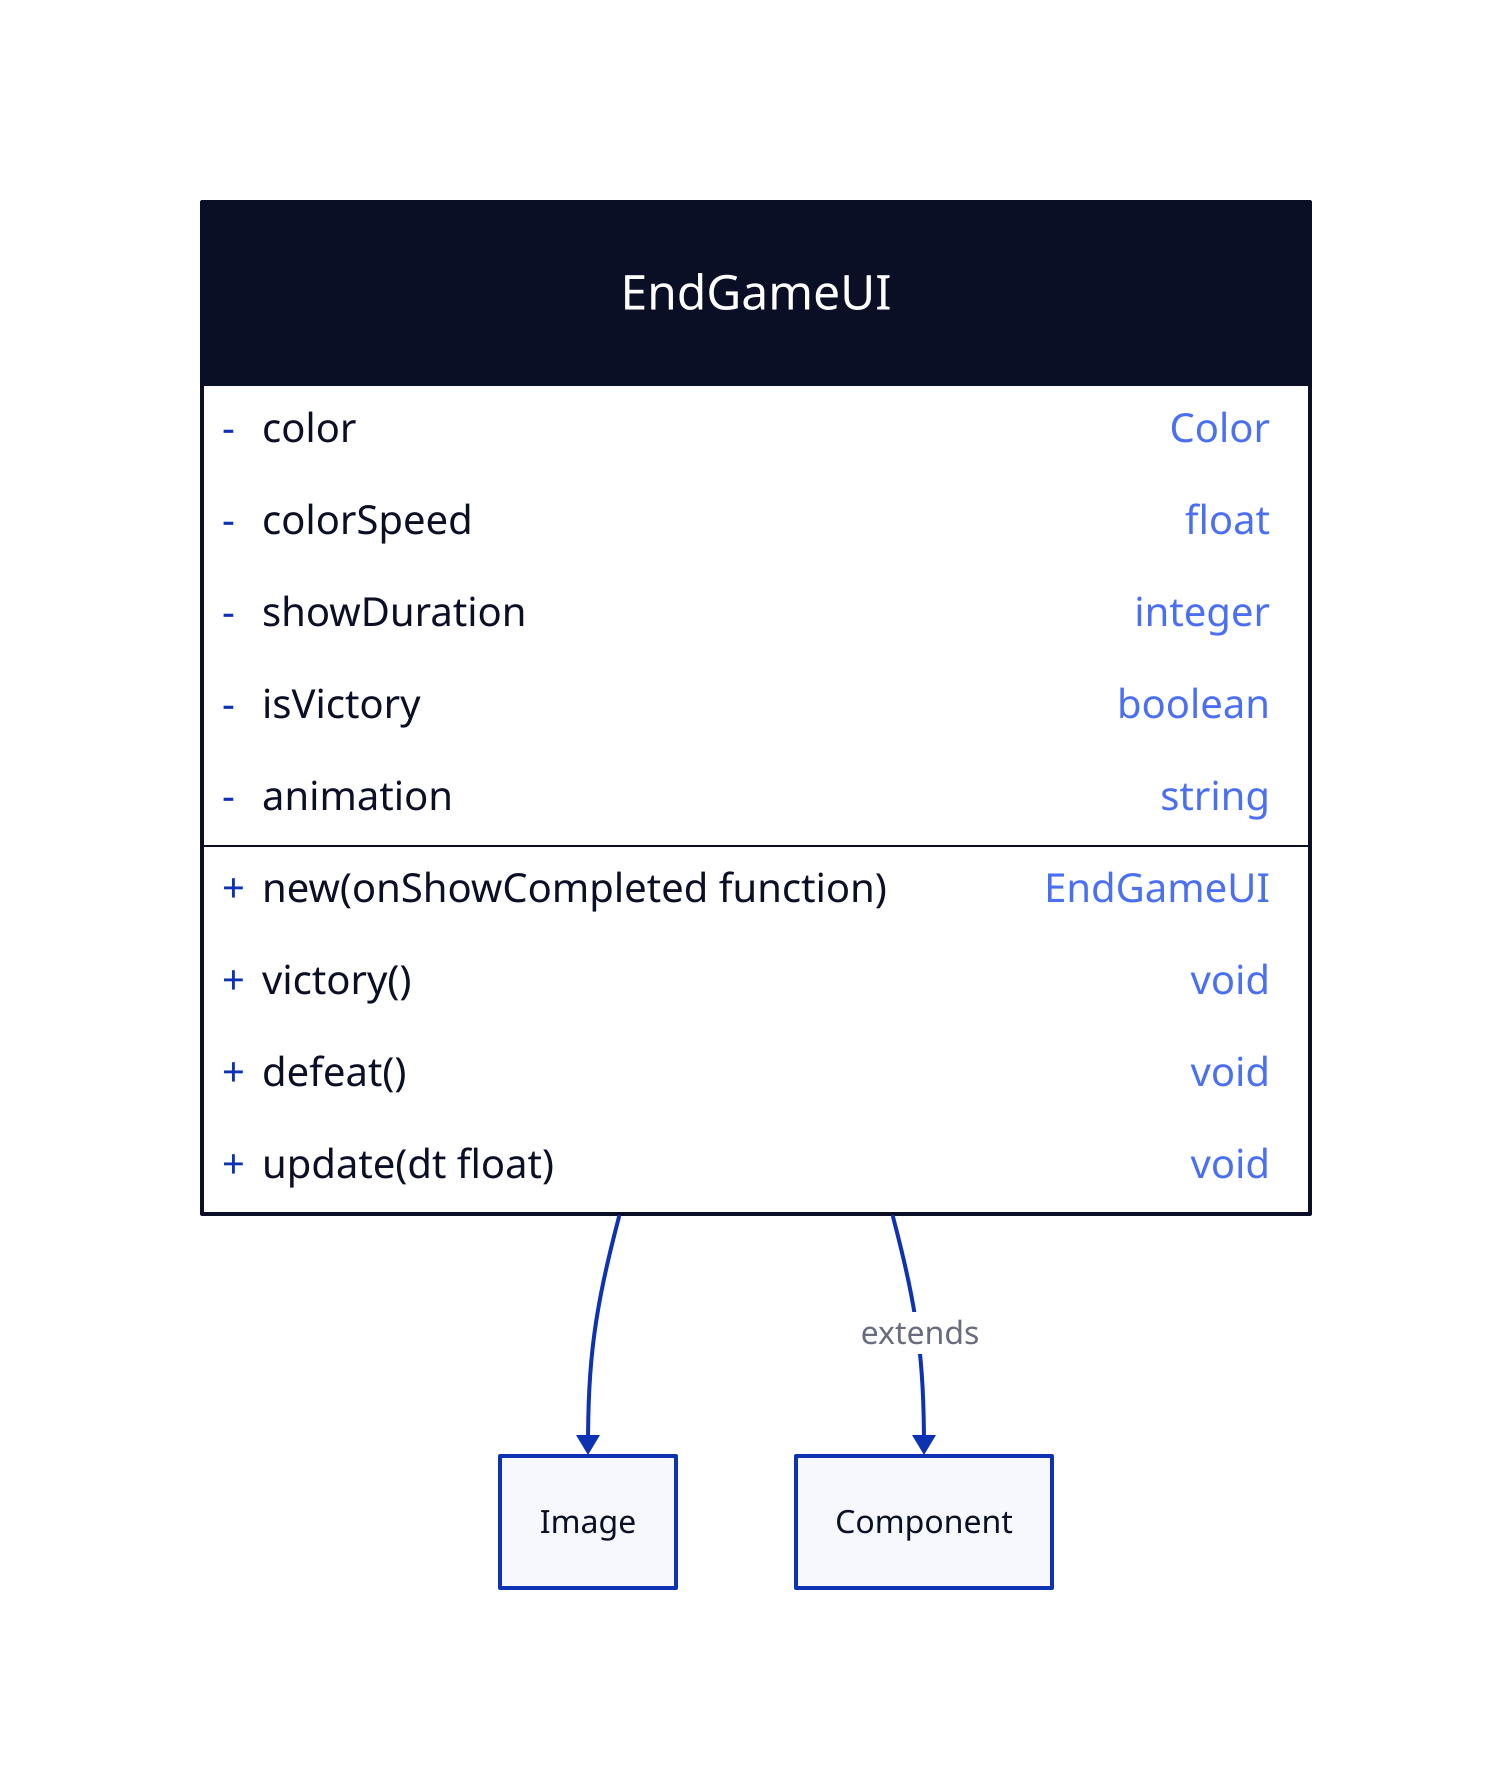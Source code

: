 EndGameUI: {
  shape: class

  +new(onShowCompleted function): EndGameUI

  -color: Color
  -colorSpeed: float
  -showDuration: integer
  -isVictory: boolean
  -animation: string

  +victory(): void
  +defeat(): void

  +update(dt float): void
}
EndGameUI -> Image
EndGameUI -> Component: extends
